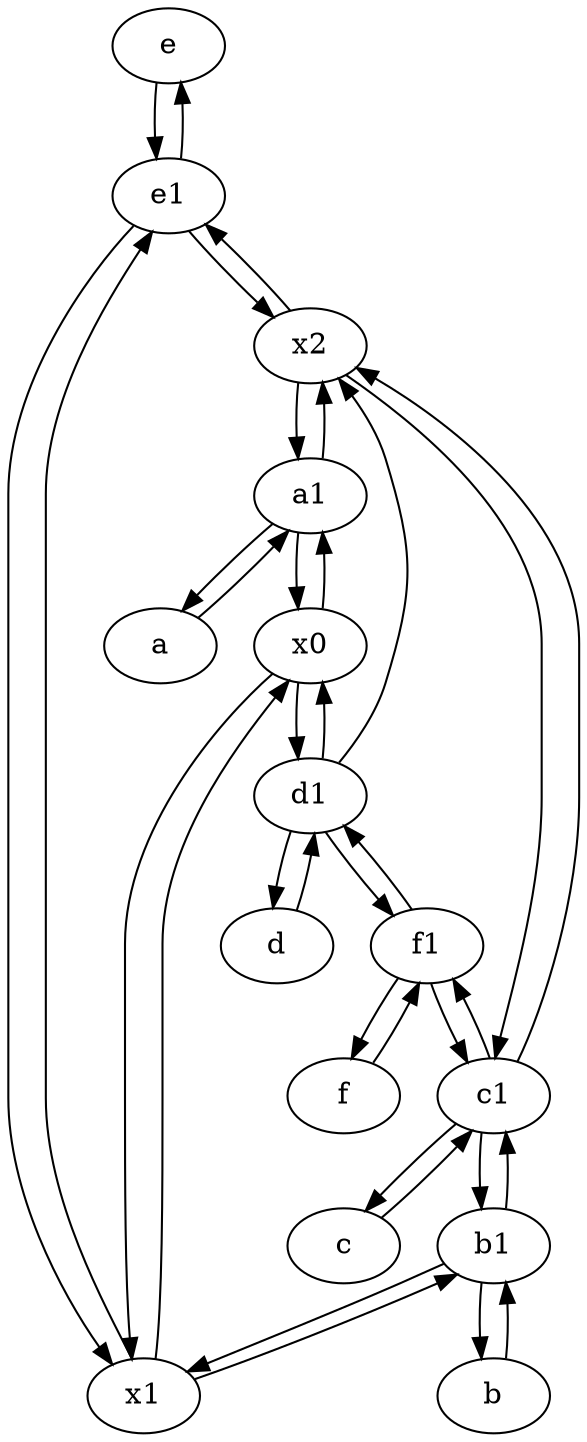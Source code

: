 digraph  {
	e [pos="30,50!"];
	d1 [pos="25,30!"];
	c [pos="20,10!"];
	a [pos="40,10!"];
	a1 [pos="40,15!"];
	f [pos="15,45!"];
	x1;
	f1;
	d [pos="20,30!"];
	e1 [pos="25,45!"];
	x2;
	b1 [pos="45,20!"];
	x0;
	c1 [pos="30,15!"];
	b [pos="50,20!"];
	e -> e1;
	a1 -> x2;
	x0 -> x1;
	c1 -> b1;
	b -> b1;
	d -> d1;
	d1 -> d;
	b1 -> c1;
	x1 -> e1;
	a1 -> x0;
	x0 -> a1;
	c1 -> f1;
	b1 -> x1;
	c1 -> x2;
	b1 -> b;
	x2 -> c1;
	x2 -> e1;
	c -> c1;
	f1 -> d1;
	x1 -> x0;
	x1 -> b1;
	e1 -> x2;
	a -> a1;
	a1 -> a;
	e1 -> x1;
	d1 -> x0;
	f1 -> c1;
	f -> f1;
	e1 -> e;
	x0 -> d1;
	c1 -> c;
	x2 -> a1;
	d1 -> x2;
	f1 -> f;
	d1 -> f1;

	}